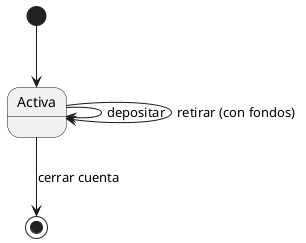 @startuml

[*] --> Activa

Activa --> Activa : depositar
Activa --> Activa : retirar (con fondos)
Activa --> [*] : cerrar cuenta

@enduml